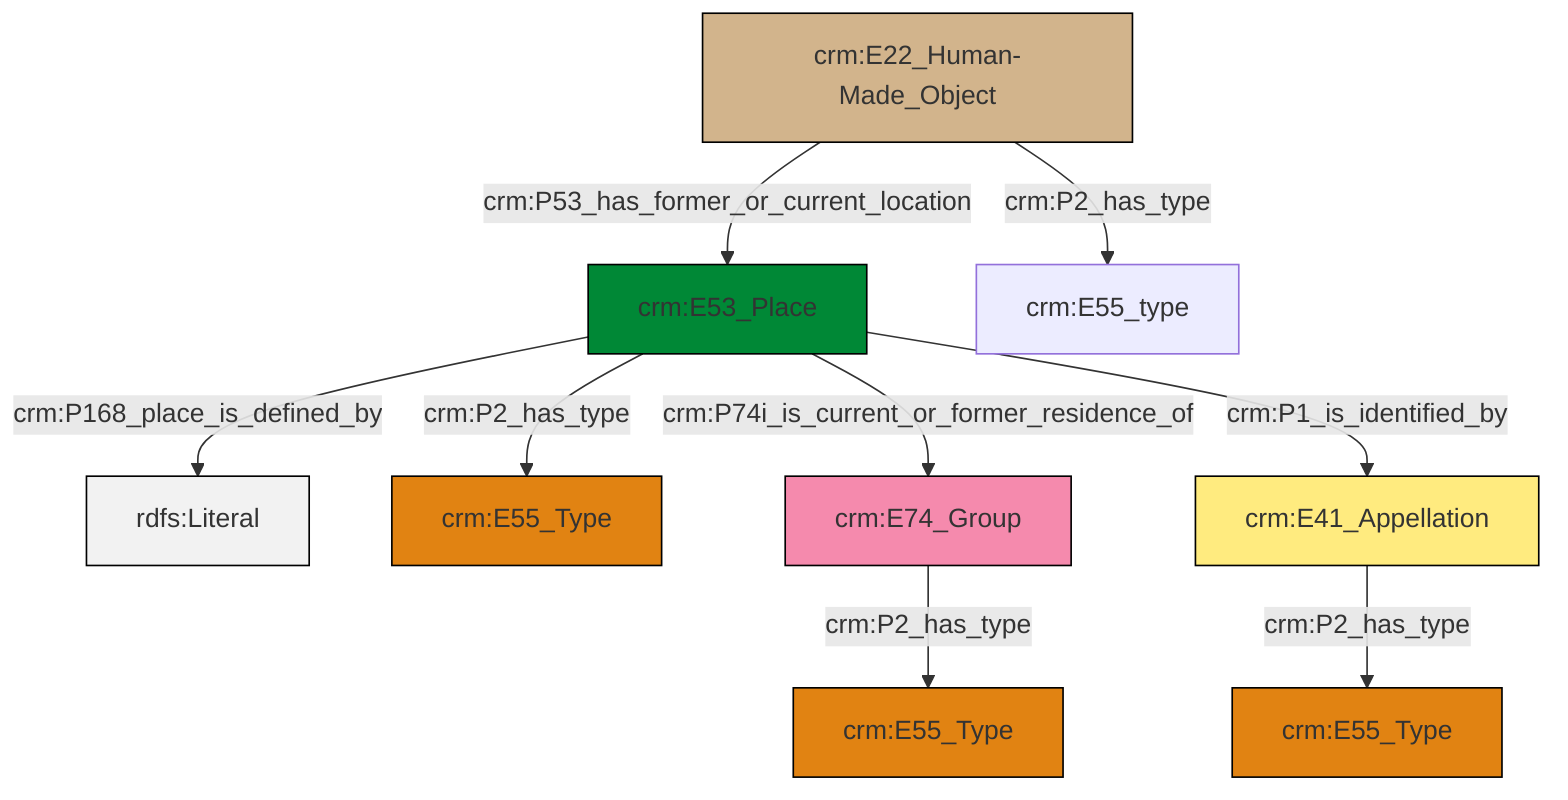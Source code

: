 graph TD
classDef Literal fill:#f2f2f2,stroke:#000000;
classDef CRM_Entity fill:#FFFFFF,stroke:#000000;
classDef Temporal_Entity fill:#00C9E6, stroke:#000000;
classDef Type fill:#E18312, stroke:#000000;
classDef Time-Span fill:#2C9C91, stroke:#000000;
classDef Appellation fill:#FFEB7F, stroke:#000000;
classDef Place fill:#008836, stroke:#000000;
classDef Persistent_Item fill:#B266B2, stroke:#000000;
classDef Conceptual_Object fill:#FFD700, stroke:#000000;
classDef Physical_Thing fill:#D2B48C, stroke:#000000;
classDef Actor fill:#f58aad, stroke:#000000;
classDef PC_Classes fill:#4ce600, stroke:#000000;
classDef Multi fill:#cccccc,stroke:#000000;

0["crm:E53_Place"]:::Place -->|crm:P168_place_is_defined_by| 1[rdfs:Literal]:::Literal
5["crm:E22_Human-Made_Object"]:::Physical_Thing -->|crm:P53_has_former_or_current_location| 0["crm:E53_Place"]:::Place
10["crm:E74_Group"]:::Actor -->|crm:P2_has_type| 11["crm:E55_Type"]:::Type
12["crm:E41_Appellation"]:::Appellation -->|crm:P2_has_type| 3["crm:E55_Type"]:::Type
5["crm:E22_Human-Made_Object"]:::Physical_Thing -->|crm:P2_has_type| 6["crm:E55_type"]:::Default
0["crm:E53_Place"]:::Place -->|crm:P2_has_type| 8["crm:E55_Type"]:::Type
0["crm:E53_Place"]:::Place -->|crm:P74i_is_current_or_former_residence_of| 10["crm:E74_Group"]:::Actor
0["crm:E53_Place"]:::Place -->|crm:P1_is_identified_by| 12["crm:E41_Appellation"]:::Appellation